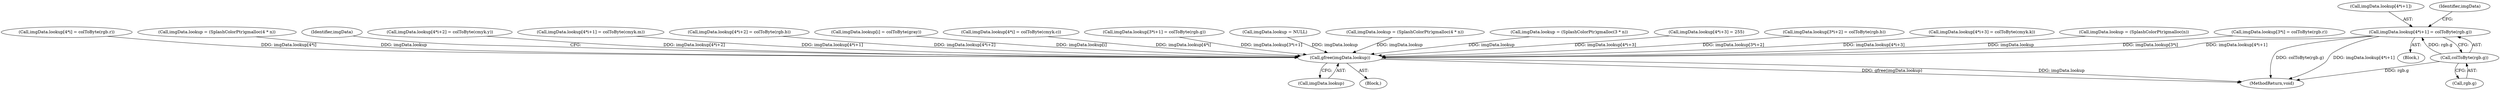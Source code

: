 digraph "0_poppler_7b2d314a61fd0e12f47c62996cb49ec0d1ba747a_11@array" {
"1000544" [label="(Call,imgData.lookup[4*i+1] = colToByte(rgb.g))"];
"1000554" [label="(Call,colToByte(rgb.g))"];
"1000695" [label="(Call,gfree(imgData.lookup))"];
"1000532" [label="(Call,imgData.lookup[4*i] = colToByte(rgb.r))"];
"1000696" [label="(Call,imgData.lookup)"];
"1000703" [label="(MethodReturn,void)"];
"1000585" [label="(Call,imgData.lookup = (SplashColorPtr)gmalloc(4 * n))"];
"1000544" [label="(Call,imgData.lookup[4*i+1] = colToByte(rgb.g))"];
"1000700" [label="(Identifier,imgData)"];
"1000641" [label="(Call,imgData.lookup[4*i+2] = colToByte(cmyk.y))"];
"1000627" [label="(Call,imgData.lookup[4*i+1] = colToByte(cmyk.m))"];
"1000558" [label="(Call,imgData.lookup[4*i+2] = colToByte(rgb.b))"];
"1000521" [label="(Block,)"];
"1000695" [label="(Call,gfree(imgData.lookup))"];
"1000554" [label="(Call,colToByte(rgb.g))"];
"1000419" [label="(Call,imgData.lookup[i] = colToByte(gray))"];
"1000615" [label="(Call,imgData.lookup[4*i] = colToByte(cmyk.c))"];
"1000472" [label="(Call,imgData.lookup[3*i+1] = colToByte(rgb.g))"];
"1000555" [label="(Call,rgb.g)"];
"1000176" [label="(Block,)"];
"1000371" [label="(Call,imgData.lookup = NULL)"];
"1000502" [label="(Call,imgData.lookup = (SplashColorPtr)gmalloc(4 * n))"];
"1000430" [label="(Call,imgData.lookup = (SplashColorPtr)gmalloc(3 * n))"];
"1000545" [label="(Call,imgData.lookup[4*i+1])"];
"1000561" [label="(Identifier,imgData)"];
"1000572" [label="(Call,imgData.lookup[4*i+3] = 255)"];
"1000486" [label="(Call,imgData.lookup[3*i+2] = colToByte(rgb.b))"];
"1000655" [label="(Call,imgData.lookup[4*i+3] = colToByte(cmyk.k))"];
"1000391" [label="(Call,imgData.lookup = (SplashColorPtr)gmalloc(n))"];
"1000460" [label="(Call,imgData.lookup[3*i] = colToByte(rgb.r))"];
"1000544" -> "1000521"  [label="AST: "];
"1000544" -> "1000554"  [label="CFG: "];
"1000545" -> "1000544"  [label="AST: "];
"1000554" -> "1000544"  [label="AST: "];
"1000561" -> "1000544"  [label="CFG: "];
"1000544" -> "1000703"  [label="DDG: colToByte(rgb.g)"];
"1000544" -> "1000703"  [label="DDG: imgData.lookup[4*i+1]"];
"1000554" -> "1000544"  [label="DDG: rgb.g"];
"1000544" -> "1000695"  [label="DDG: imgData.lookup[4*i+1]"];
"1000554" -> "1000555"  [label="CFG: "];
"1000555" -> "1000554"  [label="AST: "];
"1000554" -> "1000703"  [label="DDG: rgb.g"];
"1000695" -> "1000176"  [label="AST: "];
"1000695" -> "1000696"  [label="CFG: "];
"1000696" -> "1000695"  [label="AST: "];
"1000700" -> "1000695"  [label="CFG: "];
"1000695" -> "1000703"  [label="DDG: gfree(imgData.lookup)"];
"1000695" -> "1000703"  [label="DDG: imgData.lookup"];
"1000532" -> "1000695"  [label="DDG: imgData.lookup[4*i]"];
"1000460" -> "1000695"  [label="DDG: imgData.lookup[3*i]"];
"1000655" -> "1000695"  [label="DDG: imgData.lookup[4*i+3]"];
"1000391" -> "1000695"  [label="DDG: imgData.lookup"];
"1000502" -> "1000695"  [label="DDG: imgData.lookup"];
"1000615" -> "1000695"  [label="DDG: imgData.lookup[4*i]"];
"1000585" -> "1000695"  [label="DDG: imgData.lookup"];
"1000558" -> "1000695"  [label="DDG: imgData.lookup[4*i+2]"];
"1000430" -> "1000695"  [label="DDG: imgData.lookup"];
"1000472" -> "1000695"  [label="DDG: imgData.lookup[3*i+1]"];
"1000371" -> "1000695"  [label="DDG: imgData.lookup"];
"1000486" -> "1000695"  [label="DDG: imgData.lookup[3*i+2]"];
"1000419" -> "1000695"  [label="DDG: imgData.lookup[i]"];
"1000627" -> "1000695"  [label="DDG: imgData.lookup[4*i+1]"];
"1000572" -> "1000695"  [label="DDG: imgData.lookup[4*i+3]"];
"1000641" -> "1000695"  [label="DDG: imgData.lookup[4*i+2]"];
}
